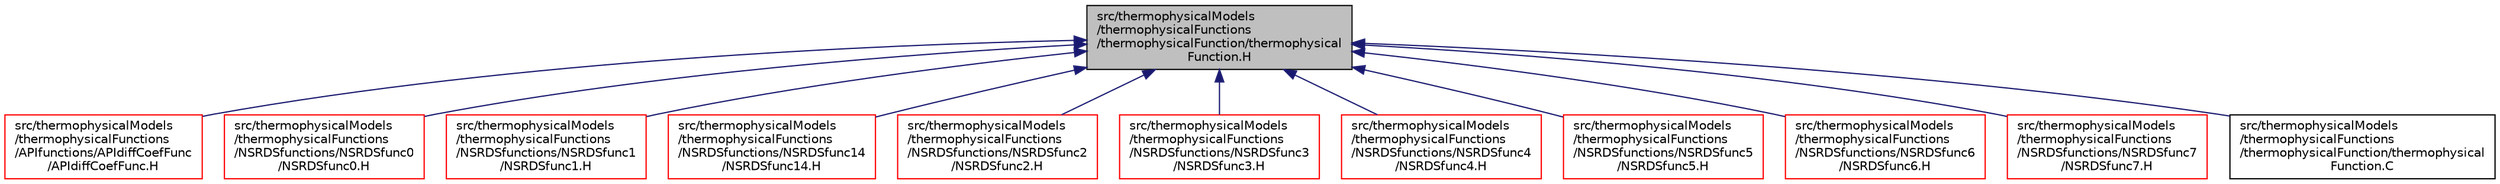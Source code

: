 digraph "src/thermophysicalModels/thermophysicalFunctions/thermophysicalFunction/thermophysicalFunction.H"
{
  bgcolor="transparent";
  edge [fontname="Helvetica",fontsize="10",labelfontname="Helvetica",labelfontsize="10"];
  node [fontname="Helvetica",fontsize="10",shape=record];
  Node89 [label="src/thermophysicalModels\l/thermophysicalFunctions\l/thermophysicalFunction/thermophysical\lFunction.H",height=0.2,width=0.4,color="black", fillcolor="grey75", style="filled", fontcolor="black"];
  Node89 -> Node90 [dir="back",color="midnightblue",fontsize="10",style="solid",fontname="Helvetica"];
  Node90 [label="src/thermophysicalModels\l/thermophysicalFunctions\l/APIfunctions/APIdiffCoefFunc\l/APIdiffCoefFunc.H",height=0.2,width=0.4,color="red",URL="$a17186.html"];
  Node89 -> Node148 [dir="back",color="midnightblue",fontsize="10",style="solid",fontname="Helvetica"];
  Node148 [label="src/thermophysicalModels\l/thermophysicalFunctions\l/NSRDSfunctions/NSRDSfunc0\l/NSRDSfunc0.H",height=0.2,width=0.4,color="red",URL="$a17192.html"];
  Node89 -> Node154 [dir="back",color="midnightblue",fontsize="10",style="solid",fontname="Helvetica"];
  Node154 [label="src/thermophysicalModels\l/thermophysicalFunctions\l/NSRDSfunctions/NSRDSfunc1\l/NSRDSfunc1.H",height=0.2,width=0.4,color="red",URL="$a17198.html"];
  Node89 -> Node156 [dir="back",color="midnightblue",fontsize="10",style="solid",fontname="Helvetica"];
  Node156 [label="src/thermophysicalModels\l/thermophysicalFunctions\l/NSRDSfunctions/NSRDSfunc14\l/NSRDSfunc14.H",height=0.2,width=0.4,color="red",URL="$a17204.html"];
  Node89 -> Node158 [dir="back",color="midnightblue",fontsize="10",style="solid",fontname="Helvetica"];
  Node158 [label="src/thermophysicalModels\l/thermophysicalFunctions\l/NSRDSfunctions/NSRDSfunc2\l/NSRDSfunc2.H",height=0.2,width=0.4,color="red",URL="$a17210.html"];
  Node89 -> Node160 [dir="back",color="midnightblue",fontsize="10",style="solid",fontname="Helvetica"];
  Node160 [label="src/thermophysicalModels\l/thermophysicalFunctions\l/NSRDSfunctions/NSRDSfunc3\l/NSRDSfunc3.H",height=0.2,width=0.4,color="red",URL="$a17216.html"];
  Node89 -> Node162 [dir="back",color="midnightblue",fontsize="10",style="solid",fontname="Helvetica"];
  Node162 [label="src/thermophysicalModels\l/thermophysicalFunctions\l/NSRDSfunctions/NSRDSfunc4\l/NSRDSfunc4.H",height=0.2,width=0.4,color="red",URL="$a17222.html"];
  Node89 -> Node164 [dir="back",color="midnightblue",fontsize="10",style="solid",fontname="Helvetica"];
  Node164 [label="src/thermophysicalModels\l/thermophysicalFunctions\l/NSRDSfunctions/NSRDSfunc5\l/NSRDSfunc5.H",height=0.2,width=0.4,color="red",URL="$a17228.html"];
  Node89 -> Node166 [dir="back",color="midnightblue",fontsize="10",style="solid",fontname="Helvetica"];
  Node166 [label="src/thermophysicalModels\l/thermophysicalFunctions\l/NSRDSfunctions/NSRDSfunc6\l/NSRDSfunc6.H",height=0.2,width=0.4,color="red",URL="$a17234.html"];
  Node89 -> Node168 [dir="back",color="midnightblue",fontsize="10",style="solid",fontname="Helvetica"];
  Node168 [label="src/thermophysicalModels\l/thermophysicalFunctions\l/NSRDSfunctions/NSRDSfunc7\l/NSRDSfunc7.H",height=0.2,width=0.4,color="red",URL="$a17240.html"];
  Node89 -> Node170 [dir="back",color="midnightblue",fontsize="10",style="solid",fontname="Helvetica"];
  Node170 [label="src/thermophysicalModels\l/thermophysicalFunctions\l/thermophysicalFunction/thermophysical\lFunction.C",height=0.2,width=0.4,color="black",URL="$a17243.html"];
}
